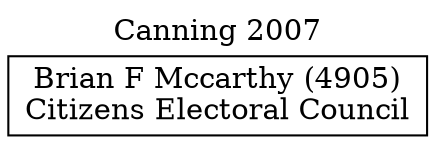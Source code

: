 // House preference flow
digraph "Brian F Mccarthy (4905)_Canning_2007" {
	graph [label="Canning 2007" labelloc=t mclimit=10]
	node [shape=box]
	"Brian F Mccarthy (4905)" [label="Brian F Mccarthy (4905)
Citizens Electoral Council"]
}

